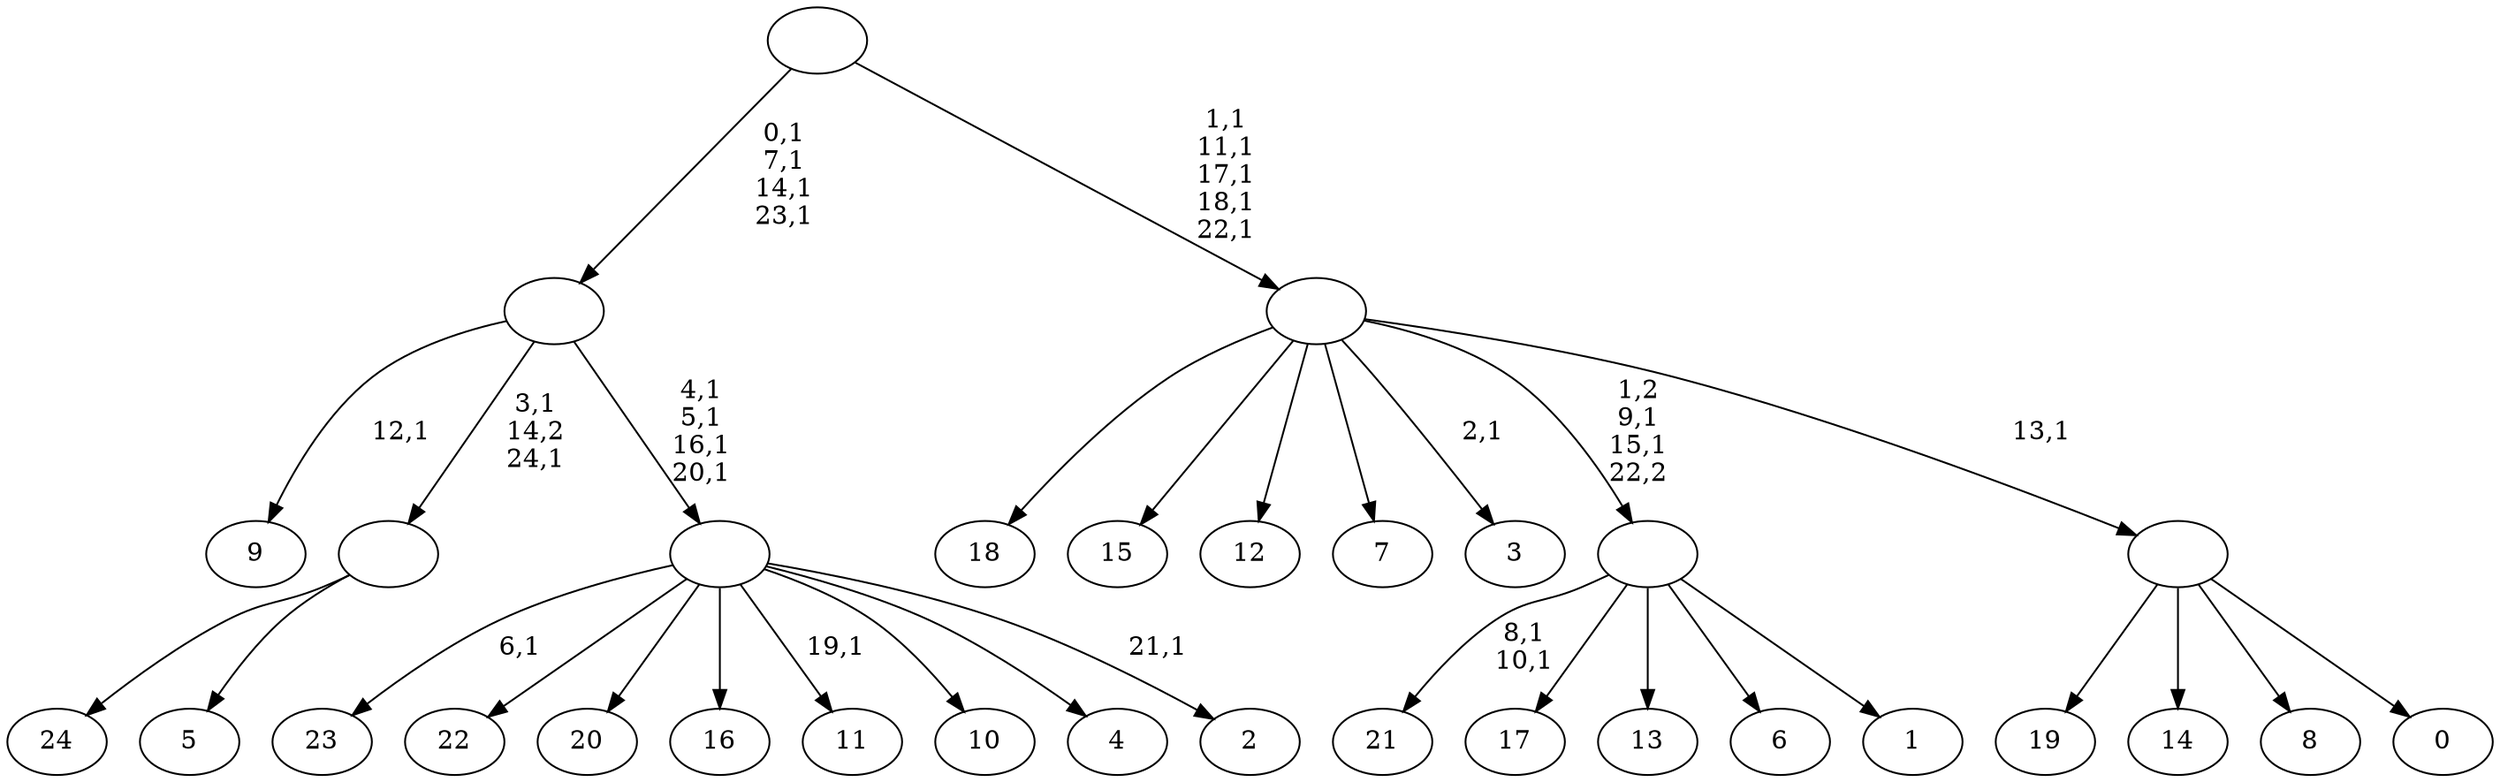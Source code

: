 digraph T {
	50 [label="24"]
	49 [label="23"]
	47 [label="22"]
	46 [label="21"]
	43 [label="20"]
	42 [label="19"]
	41 [label="18"]
	40 [label="17"]
	39 [label="16"]
	38 [label="15"]
	37 [label="14"]
	36 [label="13"]
	35 [label="12"]
	34 [label="11"]
	32 [label="10"]
	31 [label="9"]
	29 [label="8"]
	28 [label="7"]
	27 [label="6"]
	26 [label="5"]
	25 [label=""]
	23 [label="4"]
	22 [label="3"]
	20 [label="2"]
	18 [label=""]
	14 [label=""]
	10 [label="1"]
	9 [label=""]
	7 [label="0"]
	6 [label=""]
	5 [label=""]
	0 [label=""]
	25 -> 50 [label=""]
	25 -> 26 [label=""]
	18 -> 20 [label="21,1"]
	18 -> 34 [label="19,1"]
	18 -> 49 [label="6,1"]
	18 -> 47 [label=""]
	18 -> 43 [label=""]
	18 -> 39 [label=""]
	18 -> 32 [label=""]
	18 -> 23 [label=""]
	14 -> 18 [label="4,1\n5,1\n16,1\n20,1"]
	14 -> 25 [label="3,1\n14,2\n24,1"]
	14 -> 31 [label="12,1"]
	9 -> 46 [label="8,1\n10,1"]
	9 -> 40 [label=""]
	9 -> 36 [label=""]
	9 -> 27 [label=""]
	9 -> 10 [label=""]
	6 -> 42 [label=""]
	6 -> 37 [label=""]
	6 -> 29 [label=""]
	6 -> 7 [label=""]
	5 -> 9 [label="1,2\n9,1\n15,1\n22,2"]
	5 -> 22 [label="2,1"]
	5 -> 41 [label=""]
	5 -> 38 [label=""]
	5 -> 35 [label=""]
	5 -> 28 [label=""]
	5 -> 6 [label="13,1"]
	0 -> 5 [label="1,1\n11,1\n17,1\n18,1\n22,1"]
	0 -> 14 [label="0,1\n7,1\n14,1\n23,1"]
}
